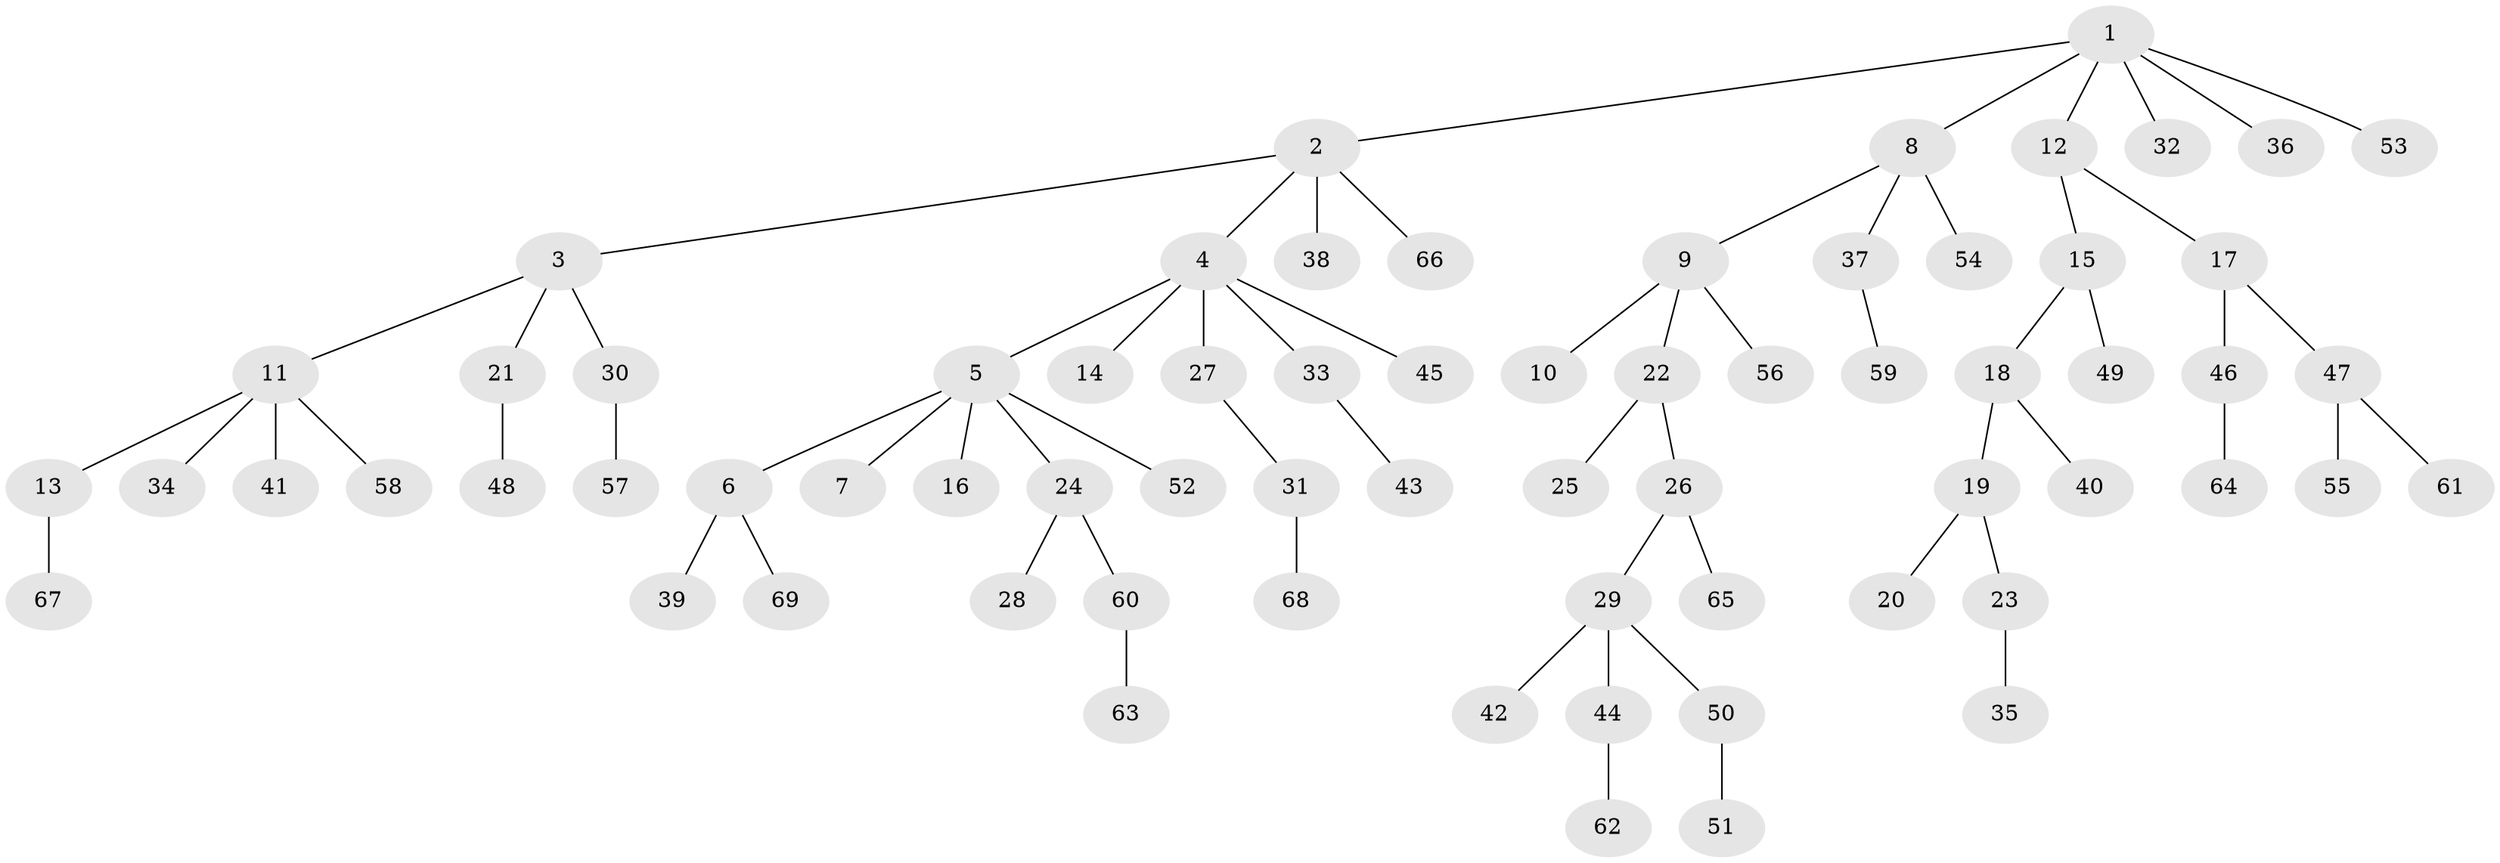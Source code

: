 // Generated by graph-tools (version 1.1) at 2025/53/03/09/25 04:53:47]
// undirected, 69 vertices, 68 edges
graph export_dot {
graph [start="1"]
  node [color=gray90,style=filled];
  1;
  2;
  3;
  4;
  5;
  6;
  7;
  8;
  9;
  10;
  11;
  12;
  13;
  14;
  15;
  16;
  17;
  18;
  19;
  20;
  21;
  22;
  23;
  24;
  25;
  26;
  27;
  28;
  29;
  30;
  31;
  32;
  33;
  34;
  35;
  36;
  37;
  38;
  39;
  40;
  41;
  42;
  43;
  44;
  45;
  46;
  47;
  48;
  49;
  50;
  51;
  52;
  53;
  54;
  55;
  56;
  57;
  58;
  59;
  60;
  61;
  62;
  63;
  64;
  65;
  66;
  67;
  68;
  69;
  1 -- 2;
  1 -- 8;
  1 -- 12;
  1 -- 32;
  1 -- 36;
  1 -- 53;
  2 -- 3;
  2 -- 4;
  2 -- 38;
  2 -- 66;
  3 -- 11;
  3 -- 21;
  3 -- 30;
  4 -- 5;
  4 -- 14;
  4 -- 27;
  4 -- 33;
  4 -- 45;
  5 -- 6;
  5 -- 7;
  5 -- 16;
  5 -- 24;
  5 -- 52;
  6 -- 39;
  6 -- 69;
  8 -- 9;
  8 -- 37;
  8 -- 54;
  9 -- 10;
  9 -- 22;
  9 -- 56;
  11 -- 13;
  11 -- 34;
  11 -- 41;
  11 -- 58;
  12 -- 15;
  12 -- 17;
  13 -- 67;
  15 -- 18;
  15 -- 49;
  17 -- 46;
  17 -- 47;
  18 -- 19;
  18 -- 40;
  19 -- 20;
  19 -- 23;
  21 -- 48;
  22 -- 25;
  22 -- 26;
  23 -- 35;
  24 -- 28;
  24 -- 60;
  26 -- 29;
  26 -- 65;
  27 -- 31;
  29 -- 42;
  29 -- 44;
  29 -- 50;
  30 -- 57;
  31 -- 68;
  33 -- 43;
  37 -- 59;
  44 -- 62;
  46 -- 64;
  47 -- 55;
  47 -- 61;
  50 -- 51;
  60 -- 63;
}
